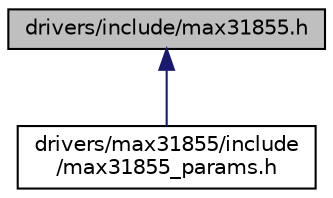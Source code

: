 digraph "drivers/include/max31855.h"
{
 // LATEX_PDF_SIZE
  edge [fontname="Helvetica",fontsize="10",labelfontname="Helvetica",labelfontsize="10"];
  node [fontname="Helvetica",fontsize="10",shape=record];
  Node1 [label="drivers/include/max31855.h",height=0.2,width=0.4,color="black", fillcolor="grey75", style="filled", fontcolor="black",tooltip=" "];
  Node1 -> Node2 [dir="back",color="midnightblue",fontsize="10",style="solid",fontname="Helvetica"];
  Node2 [label="drivers/max31855/include\l/max31855_params.h",height=0.2,width=0.4,color="black", fillcolor="white", style="filled",URL="$max31855__params_8h.html",tooltip="Default configuration for the MAX31855 driver."];
}
